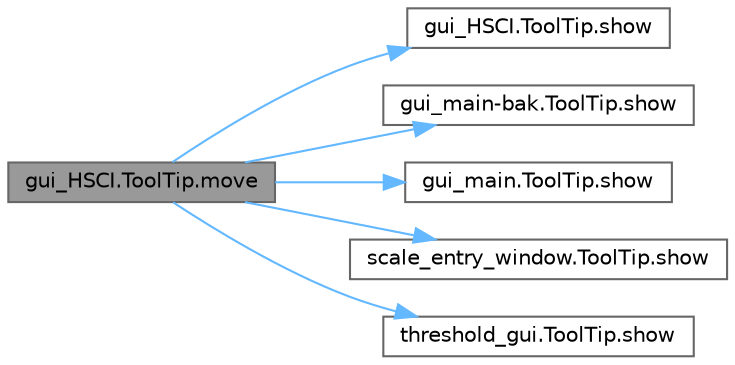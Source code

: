 digraph "gui_HSCI.ToolTip.move"
{
 // LATEX_PDF_SIZE
  bgcolor="transparent";
  edge [fontname=Helvetica,fontsize=10,labelfontname=Helvetica,labelfontsize=10];
  node [fontname=Helvetica,fontsize=10,shape=box,height=0.2,width=0.4];
  rankdir="LR";
  Node1 [id="Node000001",label="gui_HSCI.ToolTip.move",height=0.2,width=0.4,color="gray40", fillcolor="grey60", style="filled", fontcolor="black",tooltip=" "];
  Node1 -> Node2 [id="edge6_Node000001_Node000002",color="steelblue1",style="solid",tooltip=" "];
  Node2 [id="Node000002",label="gui_HSCI.ToolTip.show",height=0.2,width=0.4,color="grey40", fillcolor="white", style="filled",URL="$classgui___h_s_c_i_1_1_tool_tip.html#aeea605c59ff613b0f8ee0b543bc53883",tooltip=" "];
  Node1 -> Node3 [id="edge7_Node000001_Node000003",color="steelblue1",style="solid",tooltip=" "];
  Node3 [id="Node000003",label="gui_main-bak.ToolTip.show",height=0.2,width=0.4,color="grey40", fillcolor="white", style="filled",URL="$classgui__main-bak_1_1_tool_tip.html#a9870541e566cf20953c058d413dbd647",tooltip=" "];
  Node1 -> Node4 [id="edge8_Node000001_Node000004",color="steelblue1",style="solid",tooltip=" "];
  Node4 [id="Node000004",label="gui_main.ToolTip.show",height=0.2,width=0.4,color="grey40", fillcolor="white", style="filled",URL="$classgui__main_1_1_tool_tip.html#a59775b1cb76d19db0e304064290151b2",tooltip=" "];
  Node1 -> Node5 [id="edge9_Node000001_Node000005",color="steelblue1",style="solid",tooltip=" "];
  Node5 [id="Node000005",label="scale_entry_window.ToolTip.show",height=0.2,width=0.4,color="grey40", fillcolor="white", style="filled",URL="$classscale__entry__window_1_1_tool_tip.html#a9ff8e73108ece7a03d5a02a615dde0fa",tooltip=" "];
  Node1 -> Node6 [id="edge10_Node000001_Node000006",color="steelblue1",style="solid",tooltip=" "];
  Node6 [id="Node000006",label="threshold_gui.ToolTip.show",height=0.2,width=0.4,color="grey40", fillcolor="white", style="filled",URL="$classthreshold__gui_1_1_tool_tip.html#a873f0e5288d7a9c4f5b99b0f3ddc69c2",tooltip=" "];
}
